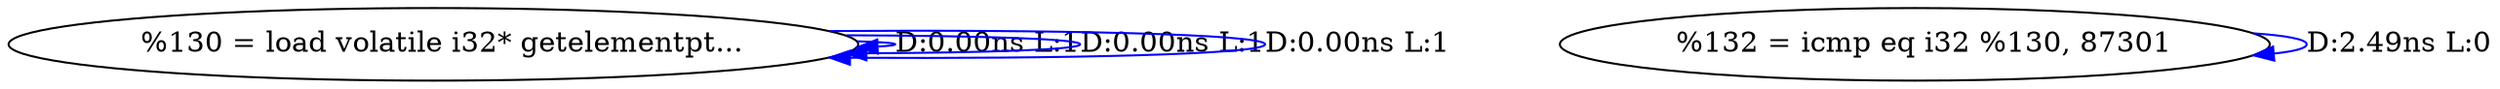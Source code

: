digraph {
Node0x3acb1a0[label="  %130 = load volatile i32* getelementpt..."];
Node0x3acb1a0 -> Node0x3acb1a0[label="D:0.00ns L:1",color=blue];
Node0x3acb1a0 -> Node0x3acb1a0[label="D:0.00ns L:1",color=blue];
Node0x3acb1a0 -> Node0x3acb1a0[label="D:0.00ns L:1",color=blue];
Node0x3acb360[label="  %132 = icmp eq i32 %130, 87301"];
Node0x3acb360 -> Node0x3acb360[label="D:2.49ns L:0",color=blue];
}
